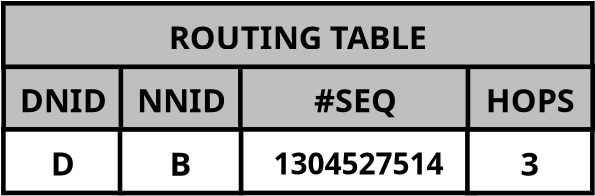 <?xml version="1.0" encoding="UTF-8"?>
<dia:diagram xmlns:dia="http://www.lysator.liu.se/~alla/dia/">
  <dia:layer name="Fondo" visible="true" active="true">
    <dia:object type="Flowchart - Box" version="0" id="O0">
      <dia:attribute name="obj_pos">
        <dia:point val="16.047,9.111"/>
      </dia:attribute>
      <dia:attribute name="obj_bb">
        <dia:rectangle val="15.998,9.061;18.692,10.543"/>
      </dia:attribute>
      <dia:attribute name="elem_corner">
        <dia:point val="16.047,9.111"/>
      </dia:attribute>
      <dia:attribute name="elem_width">
        <dia:real val="2.595"/>
      </dia:attribute>
      <dia:attribute name="elem_height">
        <dia:real val="1.382"/>
      </dia:attribute>
      <dia:attribute name="border_width">
        <dia:real val="0.1"/>
      </dia:attribute>
      <dia:attribute name="inner_color">
        <dia:color val="#bfbfbf"/>
      </dia:attribute>
      <dia:attribute name="show_background">
        <dia:boolean val="true"/>
      </dia:attribute>
      <dia:attribute name="padding">
        <dia:real val="0.2"/>
      </dia:attribute>
      <dia:attribute name="text">
        <dia:composite type="text">
          <dia:attribute name="string">
            <dia:string>#DNID#</dia:string>
          </dia:attribute>
          <dia:attribute name="font">
            <dia:font family="sans" style="80" name="Helvetica-Bold"/>
          </dia:attribute>
          <dia:attribute name="height">
            <dia:real val="0.882"/>
          </dia:attribute>
          <dia:attribute name="pos">
            <dia:point val="17.345,10.016"/>
          </dia:attribute>
          <dia:attribute name="color">
            <dia:color val="#000000"/>
          </dia:attribute>
          <dia:attribute name="alignment">
            <dia:enum val="1"/>
          </dia:attribute>
        </dia:composite>
      </dia:attribute>
    </dia:object>
    <dia:object type="Flowchart - Box" version="0" id="O1">
      <dia:attribute name="obj_pos">
        <dia:point val="18.599,9.113"/>
      </dia:attribute>
      <dia:attribute name="obj_bb">
        <dia:rectangle val="18.549,9.063;21.286,10.545"/>
      </dia:attribute>
      <dia:attribute name="elem_corner">
        <dia:point val="18.599,9.113"/>
      </dia:attribute>
      <dia:attribute name="elem_width">
        <dia:real val="2.638"/>
      </dia:attribute>
      <dia:attribute name="elem_height">
        <dia:real val="1.382"/>
      </dia:attribute>
      <dia:attribute name="border_width">
        <dia:real val="0.1"/>
      </dia:attribute>
      <dia:attribute name="inner_color">
        <dia:color val="#bfbfbf"/>
      </dia:attribute>
      <dia:attribute name="show_background">
        <dia:boolean val="true"/>
      </dia:attribute>
      <dia:attribute name="padding">
        <dia:real val="0.2"/>
      </dia:attribute>
      <dia:attribute name="text">
        <dia:composite type="text">
          <dia:attribute name="string">
            <dia:string>#NNID#</dia:string>
          </dia:attribute>
          <dia:attribute name="font">
            <dia:font family="sans" style="80" name="Helvetica-Bold"/>
          </dia:attribute>
          <dia:attribute name="height">
            <dia:real val="0.882"/>
          </dia:attribute>
          <dia:attribute name="pos">
            <dia:point val="19.918,10.018"/>
          </dia:attribute>
          <dia:attribute name="color">
            <dia:color val="#000000"/>
          </dia:attribute>
          <dia:attribute name="alignment">
            <dia:enum val="1"/>
          </dia:attribute>
        </dia:composite>
      </dia:attribute>
    </dia:object>
    <dia:object type="Flowchart - Box" version="0" id="O2">
      <dia:attribute name="obj_pos">
        <dia:point val="21.199,9.111"/>
      </dia:attribute>
      <dia:attribute name="obj_bb">
        <dia:rectangle val="21.149,9.061;26.26,10.543"/>
      </dia:attribute>
      <dia:attribute name="elem_corner">
        <dia:point val="21.199,9.111"/>
      </dia:attribute>
      <dia:attribute name="elem_width">
        <dia:real val="5.011"/>
      </dia:attribute>
      <dia:attribute name="elem_height">
        <dia:real val="1.382"/>
      </dia:attribute>
      <dia:attribute name="border_width">
        <dia:real val="0.1"/>
      </dia:attribute>
      <dia:attribute name="inner_color">
        <dia:color val="#bfbfbf"/>
      </dia:attribute>
      <dia:attribute name="show_background">
        <dia:boolean val="true"/>
      </dia:attribute>
      <dia:attribute name="padding">
        <dia:real val="0.2"/>
      </dia:attribute>
      <dia:attribute name="text">
        <dia:composite type="text">
          <dia:attribute name="string">
            <dia:string>##SEQ#</dia:string>
          </dia:attribute>
          <dia:attribute name="font">
            <dia:font family="sans" style="80" name="Helvetica-Bold"/>
          </dia:attribute>
          <dia:attribute name="height">
            <dia:real val="0.882"/>
          </dia:attribute>
          <dia:attribute name="pos">
            <dia:point val="23.704,10.016"/>
          </dia:attribute>
          <dia:attribute name="color">
            <dia:color val="#000000"/>
          </dia:attribute>
          <dia:attribute name="alignment">
            <dia:enum val="1"/>
          </dia:attribute>
        </dia:composite>
      </dia:attribute>
    </dia:object>
    <dia:object type="Flowchart - Box" version="0" id="O3">
      <dia:attribute name="obj_pos">
        <dia:point val="26.152,9.113"/>
      </dia:attribute>
      <dia:attribute name="obj_bb">
        <dia:rectangle val="26.102,9.063;28.917,10.545"/>
      </dia:attribute>
      <dia:attribute name="elem_corner">
        <dia:point val="26.152,9.113"/>
      </dia:attribute>
      <dia:attribute name="elem_width">
        <dia:real val="2.715"/>
      </dia:attribute>
      <dia:attribute name="elem_height">
        <dia:real val="1.382"/>
      </dia:attribute>
      <dia:attribute name="border_width">
        <dia:real val="0.1"/>
      </dia:attribute>
      <dia:attribute name="inner_color">
        <dia:color val="#bfbfbf"/>
      </dia:attribute>
      <dia:attribute name="show_background">
        <dia:boolean val="true"/>
      </dia:attribute>
      <dia:attribute name="padding">
        <dia:real val="0.2"/>
      </dia:attribute>
      <dia:attribute name="text">
        <dia:composite type="text">
          <dia:attribute name="string">
            <dia:string>#HOPS#</dia:string>
          </dia:attribute>
          <dia:attribute name="font">
            <dia:font family="sans" style="80" name="Helvetica-Bold"/>
          </dia:attribute>
          <dia:attribute name="height">
            <dia:real val="0.882"/>
          </dia:attribute>
          <dia:attribute name="pos">
            <dia:point val="27.509,10.018"/>
          </dia:attribute>
          <dia:attribute name="color">
            <dia:color val="#000000"/>
          </dia:attribute>
          <dia:attribute name="alignment">
            <dia:enum val="1"/>
          </dia:attribute>
        </dia:composite>
      </dia:attribute>
    </dia:object>
    <dia:object type="Flowchart - Box" version="0" id="O4">
      <dia:attribute name="obj_pos">
        <dia:point val="16.04,7.745"/>
      </dia:attribute>
      <dia:attribute name="obj_bb">
        <dia:rectangle val="15.99,7.695;28.91,9.177"/>
      </dia:attribute>
      <dia:attribute name="elem_corner">
        <dia:point val="16.04,7.745"/>
      </dia:attribute>
      <dia:attribute name="elem_width">
        <dia:real val="12.82"/>
      </dia:attribute>
      <dia:attribute name="elem_height">
        <dia:real val="1.382"/>
      </dia:attribute>
      <dia:attribute name="border_width">
        <dia:real val="0.1"/>
      </dia:attribute>
      <dia:attribute name="inner_color">
        <dia:color val="#bfbfbf"/>
      </dia:attribute>
      <dia:attribute name="show_background">
        <dia:boolean val="true"/>
      </dia:attribute>
      <dia:attribute name="padding">
        <dia:real val="0.2"/>
      </dia:attribute>
      <dia:attribute name="text">
        <dia:composite type="text">
          <dia:attribute name="string">
            <dia:string>#ROUTING TABLE#</dia:string>
          </dia:attribute>
          <dia:attribute name="font">
            <dia:font family="sans" style="80" name="Helvetica-Bold"/>
          </dia:attribute>
          <dia:attribute name="height">
            <dia:real val="0.882"/>
          </dia:attribute>
          <dia:attribute name="pos">
            <dia:point val="22.45,8.65"/>
          </dia:attribute>
          <dia:attribute name="color">
            <dia:color val="#000000"/>
          </dia:attribute>
          <dia:attribute name="alignment">
            <dia:enum val="1"/>
          </dia:attribute>
        </dia:composite>
      </dia:attribute>
    </dia:object>
    <dia:object type="Flowchart - Box" version="0" id="O5">
      <dia:attribute name="obj_pos">
        <dia:point val="16.042,10.49"/>
      </dia:attribute>
      <dia:attribute name="obj_bb">
        <dia:rectangle val="15.992,10.44;18.674,11.922"/>
      </dia:attribute>
      <dia:attribute name="elem_corner">
        <dia:point val="16.042,10.49"/>
      </dia:attribute>
      <dia:attribute name="elem_width">
        <dia:real val="2.582"/>
      </dia:attribute>
      <dia:attribute name="elem_height">
        <dia:real val="1.382"/>
      </dia:attribute>
      <dia:attribute name="border_width">
        <dia:real val="0.1"/>
      </dia:attribute>
      <dia:attribute name="show_background">
        <dia:boolean val="true"/>
      </dia:attribute>
      <dia:attribute name="padding">
        <dia:real val="0.2"/>
      </dia:attribute>
      <dia:attribute name="text">
        <dia:composite type="text">
          <dia:attribute name="string">
            <dia:string>#D#</dia:string>
          </dia:attribute>
          <dia:attribute name="font">
            <dia:font family="sans" style="80" name="Helvetica-Bold"/>
          </dia:attribute>
          <dia:attribute name="height">
            <dia:real val="0.882"/>
          </dia:attribute>
          <dia:attribute name="pos">
            <dia:point val="17.333,11.395"/>
          </dia:attribute>
          <dia:attribute name="color">
            <dia:color val="#000000"/>
          </dia:attribute>
          <dia:attribute name="alignment">
            <dia:enum val="1"/>
          </dia:attribute>
        </dia:composite>
      </dia:attribute>
    </dia:object>
    <dia:object type="Flowchart - Box" version="0" id="O6">
      <dia:attribute name="obj_pos">
        <dia:point val="18.58,10.492"/>
      </dia:attribute>
      <dia:attribute name="obj_bb">
        <dia:rectangle val="18.53,10.442;21.268,11.924"/>
      </dia:attribute>
      <dia:attribute name="elem_corner">
        <dia:point val="18.58,10.492"/>
      </dia:attribute>
      <dia:attribute name="elem_width">
        <dia:real val="2.638"/>
      </dia:attribute>
      <dia:attribute name="elem_height">
        <dia:real val="1.382"/>
      </dia:attribute>
      <dia:attribute name="border_width">
        <dia:real val="0.1"/>
      </dia:attribute>
      <dia:attribute name="show_background">
        <dia:boolean val="true"/>
      </dia:attribute>
      <dia:attribute name="padding">
        <dia:real val="0.2"/>
      </dia:attribute>
      <dia:attribute name="text">
        <dia:composite type="text">
          <dia:attribute name="string">
            <dia:string>#B#</dia:string>
          </dia:attribute>
          <dia:attribute name="font">
            <dia:font family="sans" style="80" name="Helvetica-Bold"/>
          </dia:attribute>
          <dia:attribute name="height">
            <dia:real val="0.882"/>
          </dia:attribute>
          <dia:attribute name="pos">
            <dia:point val="19.899,11.397"/>
          </dia:attribute>
          <dia:attribute name="color">
            <dia:color val="#000000"/>
          </dia:attribute>
          <dia:attribute name="alignment">
            <dia:enum val="1"/>
          </dia:attribute>
        </dia:composite>
      </dia:attribute>
    </dia:object>
    <dia:object type="Flowchart - Box" version="0" id="O7">
      <dia:attribute name="obj_pos">
        <dia:point val="21.215,10.49"/>
      </dia:attribute>
      <dia:attribute name="obj_bb">
        <dia:rectangle val="21.165,10.44;26.375,11.922"/>
      </dia:attribute>
      <dia:attribute name="elem_corner">
        <dia:point val="21.215,10.49"/>
      </dia:attribute>
      <dia:attribute name="elem_width">
        <dia:real val="5.109"/>
      </dia:attribute>
      <dia:attribute name="elem_height">
        <dia:real val="1.382"/>
      </dia:attribute>
      <dia:attribute name="border_width">
        <dia:real val="0.1"/>
      </dia:attribute>
      <dia:attribute name="show_background">
        <dia:boolean val="true"/>
      </dia:attribute>
      <dia:attribute name="padding">
        <dia:real val="0.2"/>
      </dia:attribute>
      <dia:attribute name="text">
        <dia:composite type="text">
          <dia:attribute name="string">
            <dia:string>#1304527514#</dia:string>
          </dia:attribute>
          <dia:attribute name="font">
            <dia:font family="sans" style="80" name="Helvetica-Bold"/>
          </dia:attribute>
          <dia:attribute name="height">
            <dia:real val="0.811"/>
          </dia:attribute>
          <dia:attribute name="pos">
            <dia:point val="23.77,11.378"/>
          </dia:attribute>
          <dia:attribute name="color">
            <dia:color val="#000000"/>
          </dia:attribute>
          <dia:attribute name="alignment">
            <dia:enum val="1"/>
          </dia:attribute>
        </dia:composite>
      </dia:attribute>
    </dia:object>
    <dia:object type="Flowchart - Box" version="0" id="O8">
      <dia:attribute name="obj_pos">
        <dia:point val="26.14,10.492"/>
      </dia:attribute>
      <dia:attribute name="obj_bb">
        <dia:rectangle val="26.09,10.442;28.909,11.924"/>
      </dia:attribute>
      <dia:attribute name="elem_corner">
        <dia:point val="26.14,10.492"/>
      </dia:attribute>
      <dia:attribute name="elem_width">
        <dia:real val="2.719"/>
      </dia:attribute>
      <dia:attribute name="elem_height">
        <dia:real val="1.382"/>
      </dia:attribute>
      <dia:attribute name="border_width">
        <dia:real val="0.1"/>
      </dia:attribute>
      <dia:attribute name="show_background">
        <dia:boolean val="true"/>
      </dia:attribute>
      <dia:attribute name="padding">
        <dia:real val="0.2"/>
      </dia:attribute>
      <dia:attribute name="text">
        <dia:composite type="text">
          <dia:attribute name="string">
            <dia:string>#3#</dia:string>
          </dia:attribute>
          <dia:attribute name="font">
            <dia:font family="sans" style="80" name="Helvetica-Bold"/>
          </dia:attribute>
          <dia:attribute name="height">
            <dia:real val="0.882"/>
          </dia:attribute>
          <dia:attribute name="pos">
            <dia:point val="27.5,11.397"/>
          </dia:attribute>
          <dia:attribute name="color">
            <dia:color val="#000000"/>
          </dia:attribute>
          <dia:attribute name="alignment">
            <dia:enum val="1"/>
          </dia:attribute>
        </dia:composite>
      </dia:attribute>
    </dia:object>
  </dia:layer>
</dia:diagram>
